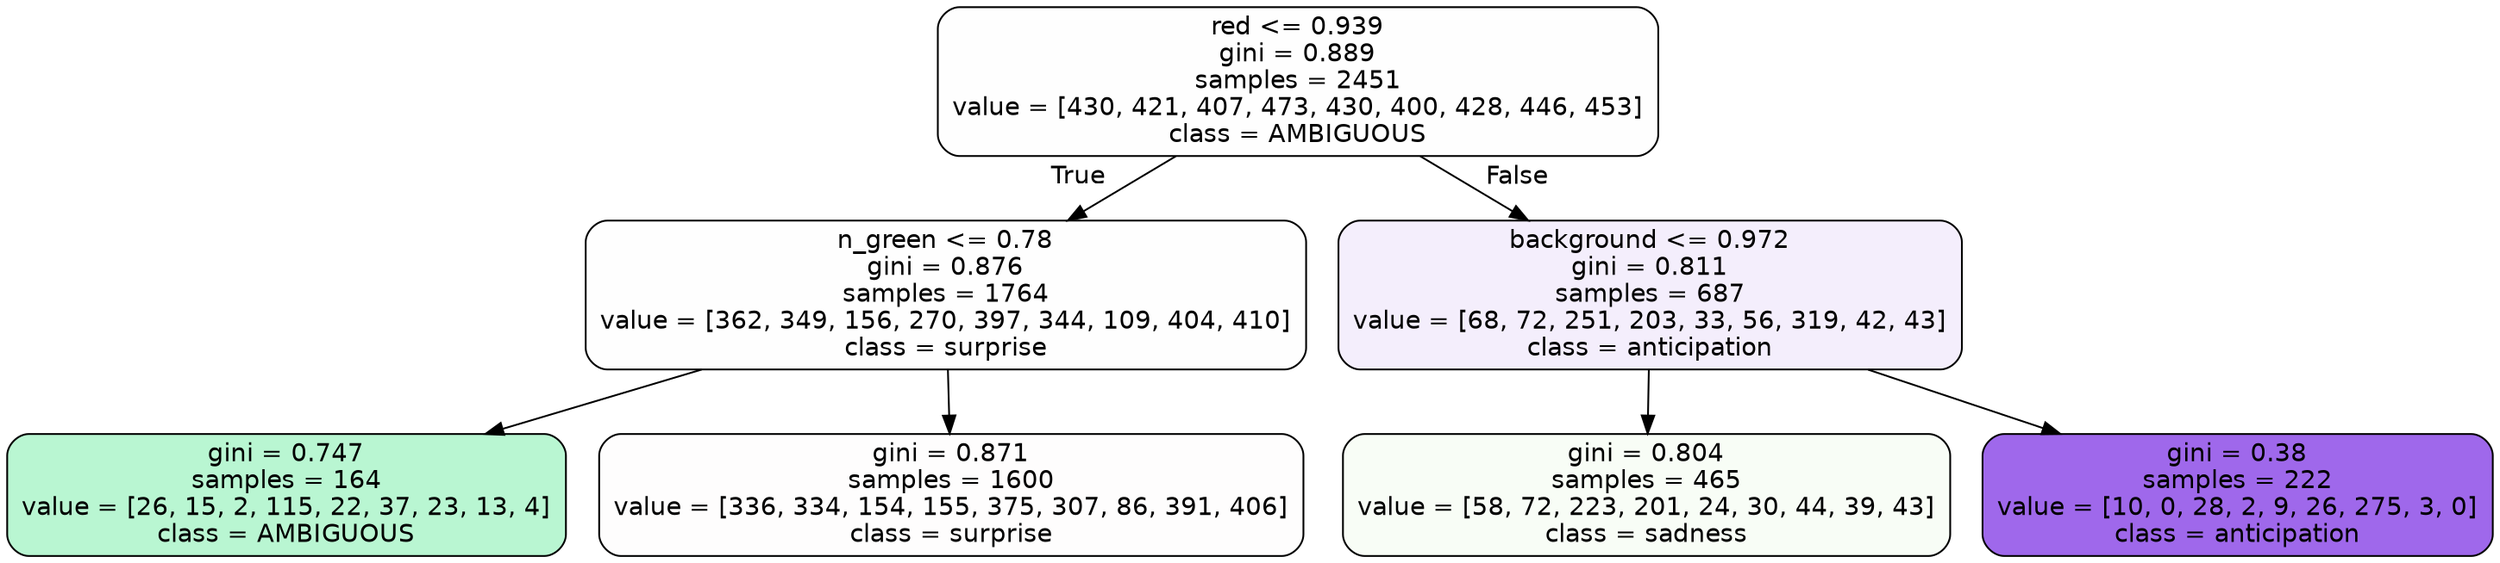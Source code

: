 digraph Tree {
node [shape=box, style="filled, rounded", color="black", fontname=helvetica] ;
edge [fontname=helvetica] ;
0 [label="red <= 0.939\ngini = 0.889\nsamples = 2451\nvalue = [430, 421, 407, 473, 430, 400, 428, 446, 453]\nclass = AMBIGUOUS", fillcolor="#39e58101"] ;
1 [label="n_green <= 0.78\ngini = 0.876\nsamples = 1764\nvalue = [362, 349, 156, 270, 397, 344, 109, 404, 410]\nclass = surprise", fillcolor="#e5396401"] ;
0 -> 1 [labeldistance=2.5, labelangle=45, headlabel="True"] ;
2 [label="gini = 0.747\nsamples = 164\nvalue = [26, 15, 2, 115, 22, 37, 23, 13, 4]\nclass = AMBIGUOUS", fillcolor="#39e5815a"] ;
1 -> 2 ;
3 [label="gini = 0.871\nsamples = 1600\nvalue = [336, 334, 154, 155, 375, 307, 86, 391, 406]\nclass = surprise", fillcolor="#e5396402"] ;
1 -> 3 ;
4 [label="background <= 0.972\ngini = 0.811\nsamples = 687\nvalue = [68, 72, 251, 203, 33, 56, 319, 42, 43]\nclass = anticipation", fillcolor="#8139e515"] ;
0 -> 4 [labeldistance=2.5, labelangle=-45, headlabel="False"] ;
5 [label="gini = 0.804\nsamples = 465\nvalue = [58, 72, 223, 201, 24, 30, 44, 39, 43]\nclass = sadness", fillcolor="#64e5390b"] ;
4 -> 5 ;
6 [label="gini = 0.38\nsamples = 222\nvalue = [10, 0, 28, 2, 9, 26, 275, 3, 0]\nclass = anticipation", fillcolor="#8139e5c2"] ;
4 -> 6 ;
}
